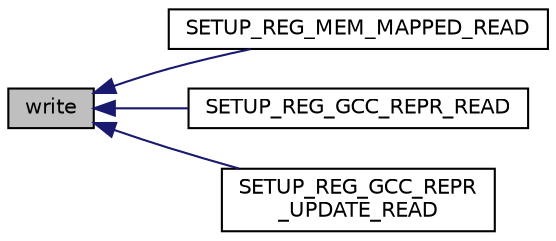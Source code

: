digraph "write"
{
  edge [fontname="Helvetica",fontsize="10",labelfontname="Helvetica",labelfontsize="10"];
  node [fontname="Helvetica",fontsize="10",shape=record];
  rankdir="LR";
  Node816 [label="write",height=0.2,width=0.4,color="black", fillcolor="grey75", style="filled", fontcolor="black"];
  Node816 -> Node817 [dir="back",color="midnightblue",fontsize="10",style="solid",fontname="Helvetica"];
  Node817 [label="SETUP_REG_MEM_MAPPED_READ",height=0.2,width=0.4,color="black", fillcolor="white", style="filled",URL="$d7/dc3/gicv3__registers_8h.html#a1ed1bb33e4e5399df363bdef7aa9104d"];
  Node816 -> Node818 [dir="back",color="midnightblue",fontsize="10",style="solid",fontname="Helvetica"];
  Node818 [label="SETUP_REG_GCC_REPR_READ",height=0.2,width=0.4,color="black", fillcolor="white", style="filled",URL="$d7/dc3/gicv3__registers_8h.html#a52f5531bfe7a54fae68ead2a34711664"];
  Node816 -> Node819 [dir="back",color="midnightblue",fontsize="10",style="solid",fontname="Helvetica"];
  Node819 [label="SETUP_REG_GCC_REPR\l_UPDATE_READ",height=0.2,width=0.4,color="black", fillcolor="white", style="filled",URL="$d7/dc3/gicv3__registers_8h.html#a4fcf6ede5170a606d3bef7faa9683c86"];
}
